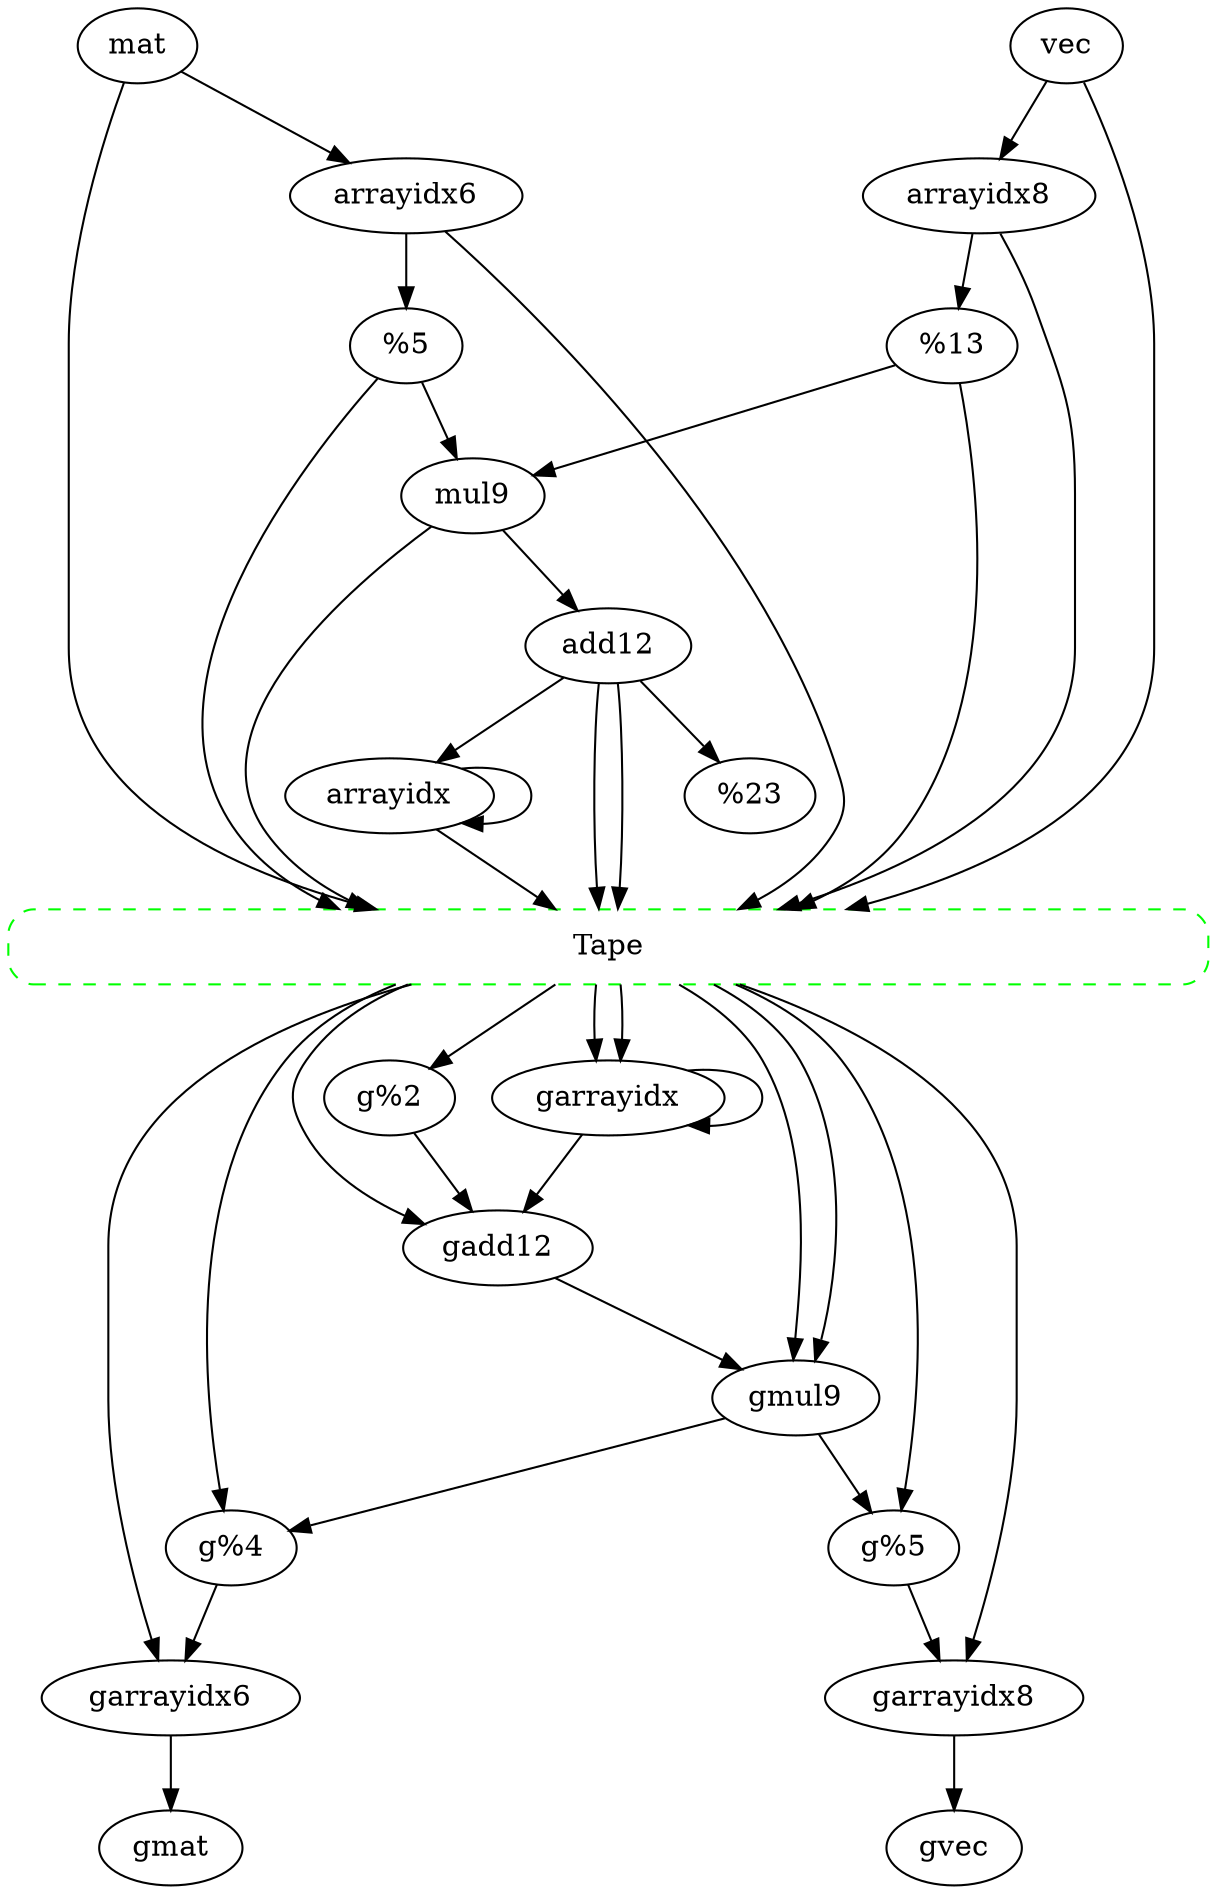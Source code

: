 digraph G {
	{
		node [shape=Mrecord, color=green, style=dashed, width=8];
		Tape
	}
	subgraph Forward {
		"arrayidx6" -> "%4"
		"mat" -> "arrayidx6"
		"vec" -> "arrayidx8"
		"arrayidx8" -> "%5"
		"arrayidx" -> "arrayidx"
		"%5" -> "mul9"
		"add12" -> "arrayidx"
		"add12" -> "%2"
		"mul9" -> "add12"
		"%4" -> "mul9"
	}
	subgraph Reverse {
		"garrayidx6" -> "gmat"
		"mat" -> Tape
		Tape -> "garrayidx6"
		"garrayidx8" -> "gvec"
		"vec" -> Tape
		Tape -> "garrayidx8"
		"garrayidx" -> "garrayidx"
		"arrayidx" -> Tape
		Tape -> "garrayidx"
		"garrayidx" -> "gadd12"
		"add12" -> Tape
		Tape -> "garrayidx"
		"g%5" -> "garrayidx8"
		"arrayidx8" -> Tape
		Tape -> "g%5"
		"gadd12" -> "gmul9"
		"mul9" -> Tape
		Tape -> "gadd12"
		"gmul9" -> "g%5"
		"%5" -> Tape
		Tape -> "gmul9"
		"gmul9" -> "g%4"
		"%4" -> Tape
		Tape -> "gmul9"
		"g%2" -> "gadd12"
		"add12" -> Tape
		Tape -> "g%2"
		"g%4" -> "garrayidx6"
		"arrayidx6" -> Tape
		Tape -> "g%4"
	}
}
